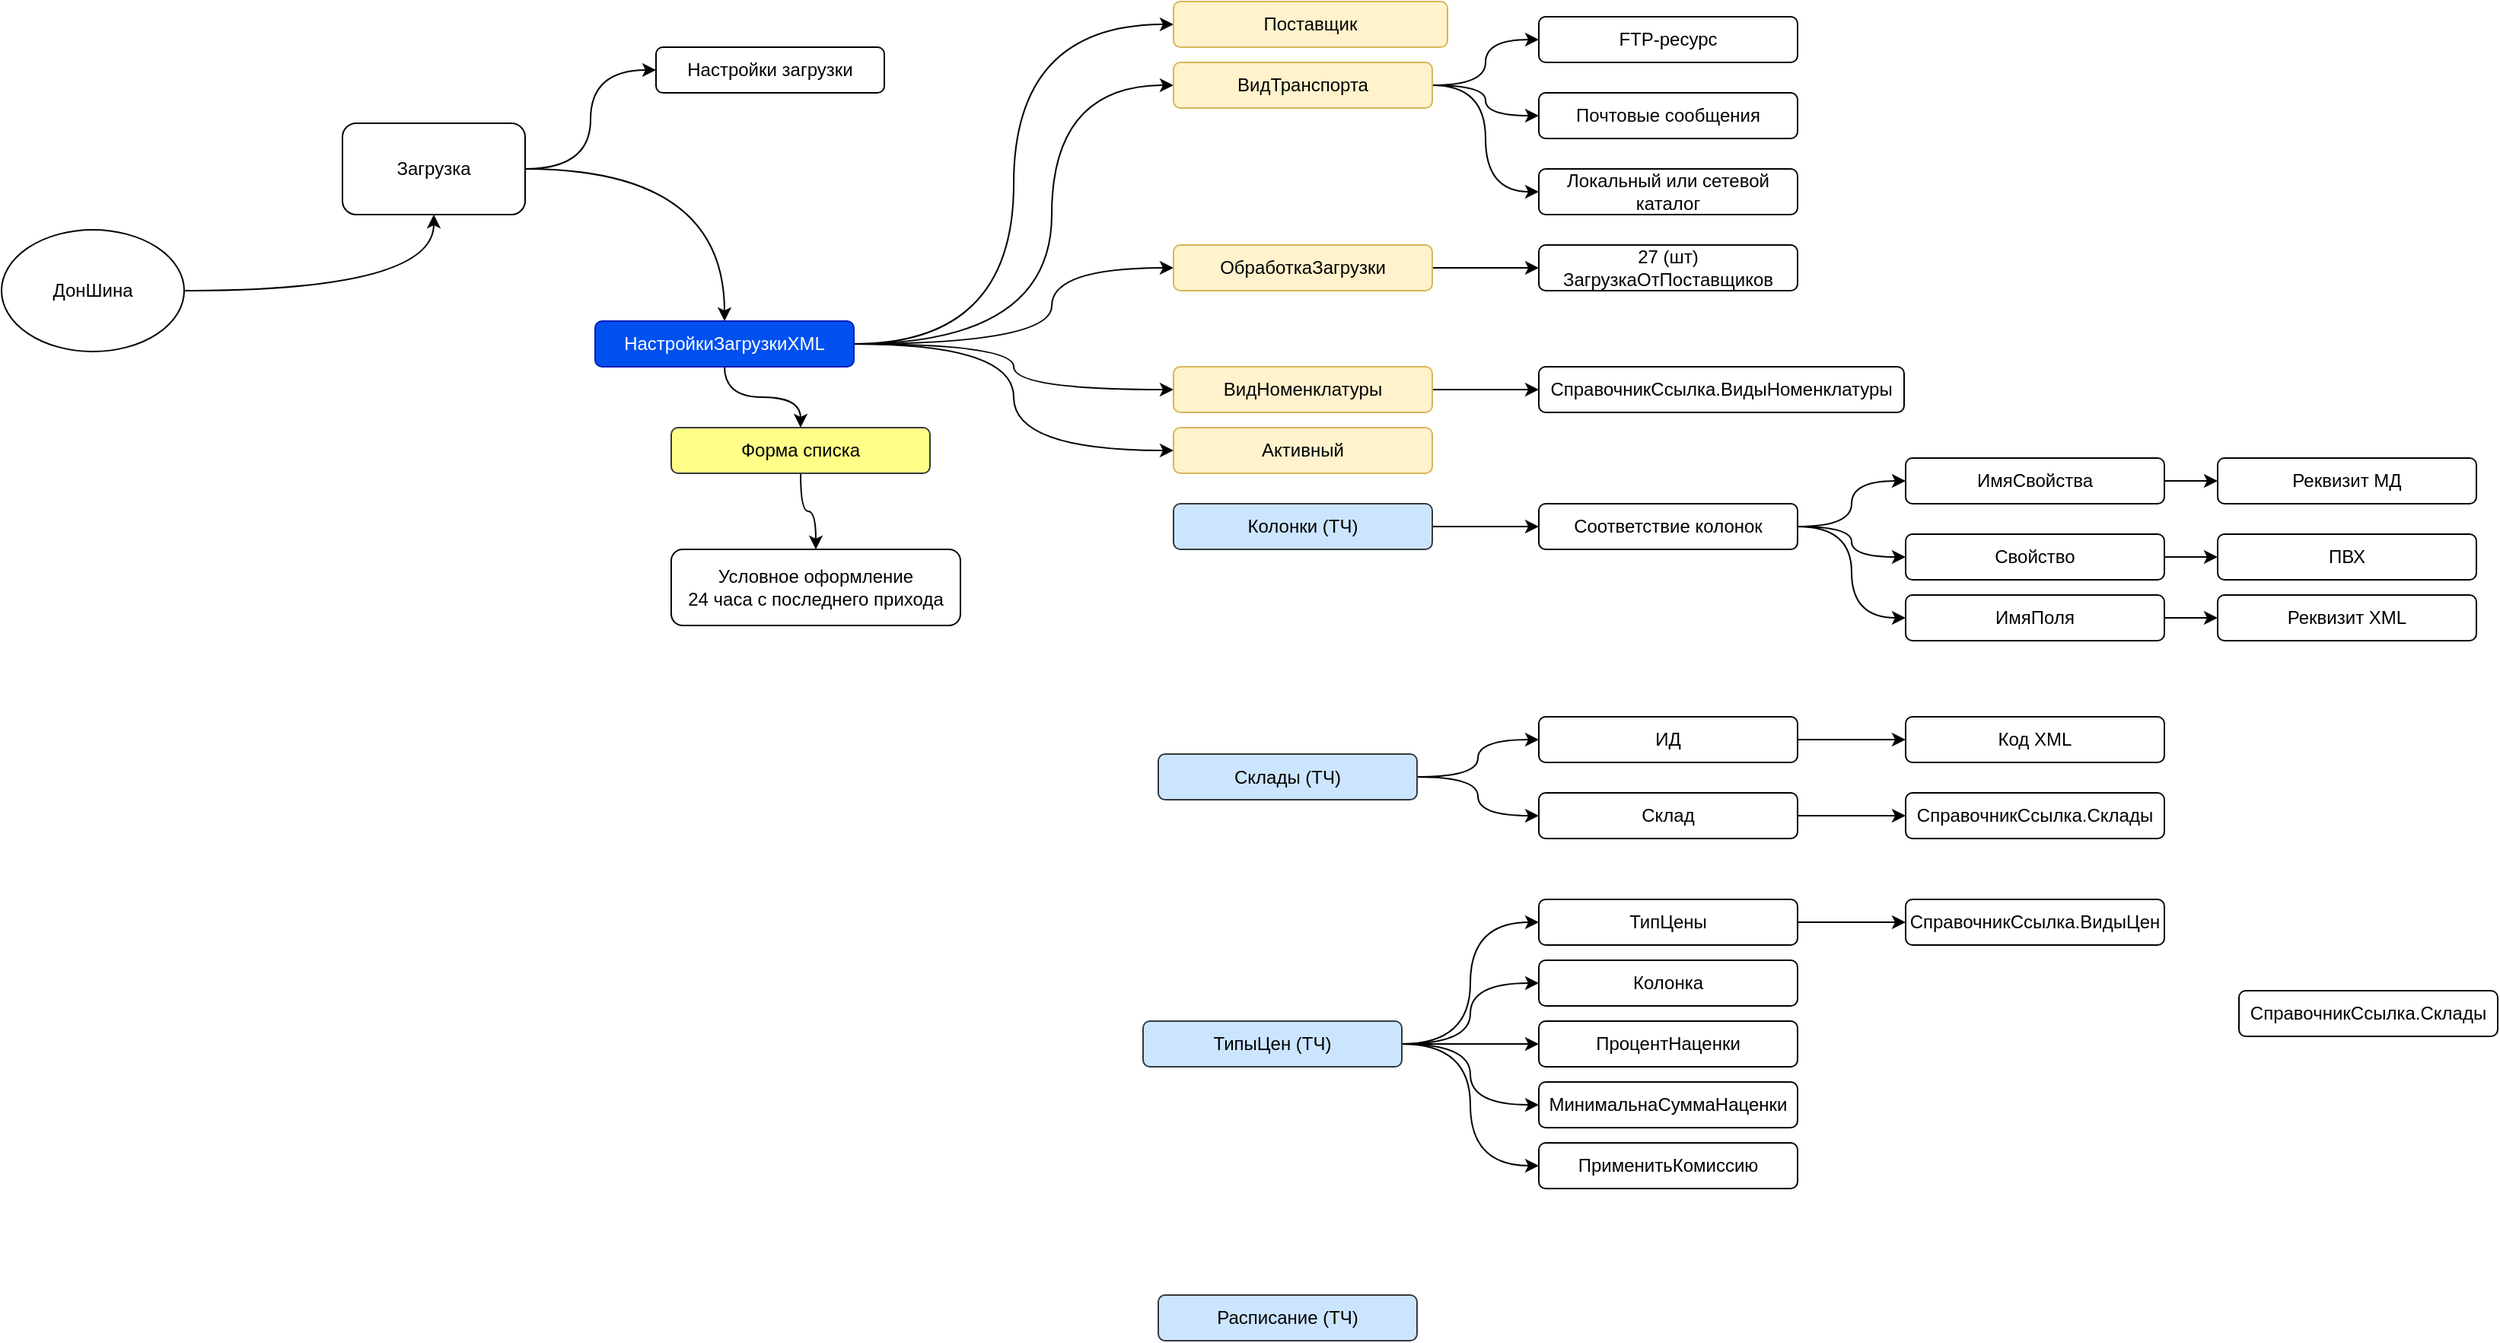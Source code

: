 <mxfile version="28.2.5">
  <diagram name="Страница — 1" id="MQuCKsTkF0hV8LhLmS5N">
    <mxGraphModel dx="1715" dy="930" grid="1" gridSize="10" guides="1" tooltips="1" connect="1" arrows="1" fold="1" page="1" pageScale="1" pageWidth="827" pageHeight="1169" math="0" shadow="0">
      <root>
        <mxCell id="0" />
        <mxCell id="1" parent="0" />
        <mxCell id="EHXcdM6yGb4Hflx0Ipde-5" value="" style="edgeStyle=orthogonalEdgeStyle;rounded=0;orthogonalLoop=1;jettySize=auto;html=1;curved=1;" edge="1" parent="1" source="EHXcdM6yGb4Hflx0Ipde-1" target="EHXcdM6yGb4Hflx0Ipde-4">
          <mxGeometry relative="1" as="geometry" />
        </mxCell>
        <mxCell id="EHXcdM6yGb4Hflx0Ipde-1" value="ДонШина" style="ellipse;whiteSpace=wrap;html=1;" vertex="1" parent="1">
          <mxGeometry x="190" y="240" width="120" height="80" as="geometry" />
        </mxCell>
        <mxCell id="EHXcdM6yGb4Hflx0Ipde-2" value="Настройки загрузки" style="rounded=1;whiteSpace=wrap;html=1;" vertex="1" parent="1">
          <mxGeometry x="620" y="120" width="150" height="30" as="geometry" />
        </mxCell>
        <mxCell id="EHXcdM6yGb4Hflx0Ipde-10" value="" style="edgeStyle=orthogonalEdgeStyle;rounded=0;orthogonalLoop=1;jettySize=auto;html=1;curved=1;entryX=0;entryY=0.5;entryDx=0;entryDy=0;" edge="1" parent="1" source="EHXcdM6yGb4Hflx0Ipde-3" target="EHXcdM6yGb4Hflx0Ipde-8">
          <mxGeometry relative="1" as="geometry" />
        </mxCell>
        <mxCell id="EHXcdM6yGb4Hflx0Ipde-32" style="edgeStyle=orthogonalEdgeStyle;rounded=0;orthogonalLoop=1;jettySize=auto;html=1;curved=1;" edge="1" parent="1" source="EHXcdM6yGb4Hflx0Ipde-3" target="EHXcdM6yGb4Hflx0Ipde-15">
          <mxGeometry relative="1" as="geometry" />
        </mxCell>
        <mxCell id="EHXcdM6yGb4Hflx0Ipde-33" style="edgeStyle=orthogonalEdgeStyle;rounded=0;orthogonalLoop=1;jettySize=auto;html=1;entryX=0;entryY=0.5;entryDx=0;entryDy=0;curved=1;" edge="1" parent="1" source="EHXcdM6yGb4Hflx0Ipde-3" target="EHXcdM6yGb4Hflx0Ipde-11">
          <mxGeometry relative="1" as="geometry">
            <Array as="points">
              <mxPoint x="880" y="315" />
              <mxPoint x="880" y="145" />
            </Array>
          </mxGeometry>
        </mxCell>
        <mxCell id="EHXcdM6yGb4Hflx0Ipde-34" style="edgeStyle=orthogonalEdgeStyle;rounded=0;orthogonalLoop=1;jettySize=auto;html=1;entryX=0;entryY=0.5;entryDx=0;entryDy=0;curved=1;" edge="1" parent="1" source="EHXcdM6yGb4Hflx0Ipde-3" target="EHXcdM6yGb4Hflx0Ipde-16">
          <mxGeometry relative="1" as="geometry">
            <Array as="points">
              <mxPoint x="880" y="315" />
              <mxPoint x="880" y="265" />
            </Array>
          </mxGeometry>
        </mxCell>
        <mxCell id="EHXcdM6yGb4Hflx0Ipde-35" style="edgeStyle=orthogonalEdgeStyle;rounded=0;orthogonalLoop=1;jettySize=auto;html=1;curved=1;" edge="1" parent="1" source="EHXcdM6yGb4Hflx0Ipde-3" target="EHXcdM6yGb4Hflx0Ipde-13">
          <mxGeometry relative="1" as="geometry" />
        </mxCell>
        <mxCell id="EHXcdM6yGb4Hflx0Ipde-36" style="edgeStyle=orthogonalEdgeStyle;rounded=0;orthogonalLoop=1;jettySize=auto;html=1;entryX=0;entryY=0.5;entryDx=0;entryDy=0;curved=1;" edge="1" parent="1" source="EHXcdM6yGb4Hflx0Ipde-3" target="EHXcdM6yGb4Hflx0Ipde-14">
          <mxGeometry relative="1" as="geometry" />
        </mxCell>
        <mxCell id="EHXcdM6yGb4Hflx0Ipde-3" value="НастройкиЗагрузкиXML" style="rounded=1;whiteSpace=wrap;html=1;fillColor=#0050ef;fontColor=#ffffff;strokeColor=#001DBC;" vertex="1" parent="1">
          <mxGeometry x="580" y="300" width="170" height="30" as="geometry" />
        </mxCell>
        <mxCell id="EHXcdM6yGb4Hflx0Ipde-6" style="edgeStyle=orthogonalEdgeStyle;rounded=0;orthogonalLoop=1;jettySize=auto;html=1;entryX=0;entryY=0.5;entryDx=0;entryDy=0;curved=1;" edge="1" parent="1" source="EHXcdM6yGb4Hflx0Ipde-4" target="EHXcdM6yGb4Hflx0Ipde-2">
          <mxGeometry relative="1" as="geometry" />
        </mxCell>
        <mxCell id="EHXcdM6yGb4Hflx0Ipde-7" style="edgeStyle=orthogonalEdgeStyle;rounded=0;orthogonalLoop=1;jettySize=auto;html=1;curved=1;" edge="1" parent="1" source="EHXcdM6yGb4Hflx0Ipde-4" target="EHXcdM6yGb4Hflx0Ipde-3">
          <mxGeometry relative="1" as="geometry" />
        </mxCell>
        <mxCell id="EHXcdM6yGb4Hflx0Ipde-4" value="Загрузка" style="rounded=1;whiteSpace=wrap;html=1;" vertex="1" parent="1">
          <mxGeometry x="414" y="170" width="120" height="60" as="geometry" />
        </mxCell>
        <mxCell id="EHXcdM6yGb4Hflx0Ipde-8" value="Поставщик" style="rounded=1;whiteSpace=wrap;html=1;fillColor=#fff2cc;strokeColor=#d6b656;" vertex="1" parent="1">
          <mxGeometry x="960" y="90" width="180" height="30" as="geometry" />
        </mxCell>
        <mxCell id="EHXcdM6yGb4Hflx0Ipde-18" value="" style="edgeStyle=orthogonalEdgeStyle;rounded=0;orthogonalLoop=1;jettySize=auto;html=1;curved=1;" edge="1" parent="1" source="EHXcdM6yGb4Hflx0Ipde-11" target="EHXcdM6yGb4Hflx0Ipde-17">
          <mxGeometry relative="1" as="geometry" />
        </mxCell>
        <mxCell id="EHXcdM6yGb4Hflx0Ipde-21" style="edgeStyle=orthogonalEdgeStyle;rounded=0;orthogonalLoop=1;jettySize=auto;html=1;entryX=0;entryY=0.5;entryDx=0;entryDy=0;curved=1;" edge="1" parent="1" source="EHXcdM6yGb4Hflx0Ipde-11" target="EHXcdM6yGb4Hflx0Ipde-19">
          <mxGeometry relative="1" as="geometry" />
        </mxCell>
        <mxCell id="EHXcdM6yGb4Hflx0Ipde-22" style="edgeStyle=orthogonalEdgeStyle;rounded=0;orthogonalLoop=1;jettySize=auto;html=1;entryX=0;entryY=0.5;entryDx=0;entryDy=0;curved=1;" edge="1" parent="1" source="EHXcdM6yGb4Hflx0Ipde-11" target="EHXcdM6yGb4Hflx0Ipde-20">
          <mxGeometry relative="1" as="geometry" />
        </mxCell>
        <mxCell id="EHXcdM6yGb4Hflx0Ipde-11" value="ВидТранспорта" style="rounded=1;whiteSpace=wrap;html=1;fillColor=#fff2cc;strokeColor=#d6b656;" vertex="1" parent="1">
          <mxGeometry x="960" y="130" width="170" height="30" as="geometry" />
        </mxCell>
        <mxCell id="EHXcdM6yGb4Hflx0Ipde-29" style="edgeStyle=orthogonalEdgeStyle;rounded=0;orthogonalLoop=1;jettySize=auto;html=1;entryX=0;entryY=0.5;entryDx=0;entryDy=0;" edge="1" parent="1" source="EHXcdM6yGb4Hflx0Ipde-13" target="EHXcdM6yGb4Hflx0Ipde-28">
          <mxGeometry relative="1" as="geometry" />
        </mxCell>
        <mxCell id="EHXcdM6yGb4Hflx0Ipde-13" value="ВидНоменклатуры" style="rounded=1;whiteSpace=wrap;html=1;fillColor=#fff2cc;strokeColor=#d6b656;" vertex="1" parent="1">
          <mxGeometry x="960" y="330" width="170" height="30" as="geometry" />
        </mxCell>
        <mxCell id="EHXcdM6yGb4Hflx0Ipde-14" value="Активный" style="rounded=1;whiteSpace=wrap;html=1;fillColor=#fff2cc;strokeColor=#d6b656;" vertex="1" parent="1">
          <mxGeometry x="960" y="370" width="170" height="30" as="geometry" />
        </mxCell>
        <mxCell id="EHXcdM6yGb4Hflx0Ipde-31" value="" style="edgeStyle=orthogonalEdgeStyle;rounded=0;orthogonalLoop=1;jettySize=auto;html=1;curved=1;" edge="1" parent="1" source="EHXcdM6yGb4Hflx0Ipde-15" target="EHXcdM6yGb4Hflx0Ipde-30">
          <mxGeometry relative="1" as="geometry" />
        </mxCell>
        <mxCell id="EHXcdM6yGb4Hflx0Ipde-15" value="Форма списка" style="rounded=1;whiteSpace=wrap;html=1;fillColor=#ffff88;strokeColor=#36393d;" vertex="1" parent="1">
          <mxGeometry x="630" y="370" width="170" height="30" as="geometry" />
        </mxCell>
        <mxCell id="EHXcdM6yGb4Hflx0Ipde-26" style="edgeStyle=orthogonalEdgeStyle;rounded=0;orthogonalLoop=1;jettySize=auto;html=1;" edge="1" parent="1" source="EHXcdM6yGb4Hflx0Ipde-16" target="EHXcdM6yGb4Hflx0Ipde-25">
          <mxGeometry relative="1" as="geometry" />
        </mxCell>
        <mxCell id="EHXcdM6yGb4Hflx0Ipde-16" value="ОбработкаЗагрузки" style="rounded=1;whiteSpace=wrap;html=1;fillColor=#fff2cc;strokeColor=#d6b656;" vertex="1" parent="1">
          <mxGeometry x="960" y="250" width="170" height="30" as="geometry" />
        </mxCell>
        <mxCell id="EHXcdM6yGb4Hflx0Ipde-17" value="FTP-ресурс" style="rounded=1;whiteSpace=wrap;html=1;" vertex="1" parent="1">
          <mxGeometry x="1200" y="100" width="170" height="30" as="geometry" />
        </mxCell>
        <mxCell id="EHXcdM6yGb4Hflx0Ipde-19" value="Почтовые сообщения" style="rounded=1;whiteSpace=wrap;html=1;" vertex="1" parent="1">
          <mxGeometry x="1200" y="150" width="170" height="30" as="geometry" />
        </mxCell>
        <mxCell id="EHXcdM6yGb4Hflx0Ipde-20" value="Локальный или сетевой каталог" style="rounded=1;whiteSpace=wrap;html=1;" vertex="1" parent="1">
          <mxGeometry x="1200" y="200" width="170" height="30" as="geometry" />
        </mxCell>
        <mxCell id="EHXcdM6yGb4Hflx0Ipde-25" value="27 (шт)&lt;br&gt;ЗагрузкаОтПоставщиков" style="rounded=1;whiteSpace=wrap;html=1;" vertex="1" parent="1">
          <mxGeometry x="1200" y="250" width="170" height="30" as="geometry" />
        </mxCell>
        <mxCell id="EHXcdM6yGb4Hflx0Ipde-28" value="СправочникСсылка.ВидыНоменклатуры" style="rounded=1;whiteSpace=wrap;html=1;" vertex="1" parent="1">
          <mxGeometry x="1200" y="330" width="240" height="30" as="geometry" />
        </mxCell>
        <mxCell id="EHXcdM6yGb4Hflx0Ipde-30" value="Условное оформление&lt;div&gt;24 часа с последнего прихода&lt;/div&gt;" style="rounded=1;whiteSpace=wrap;html=1;" vertex="1" parent="1">
          <mxGeometry x="630" y="450" width="190" height="50" as="geometry" />
        </mxCell>
        <mxCell id="EHXcdM6yGb4Hflx0Ipde-37" value="Расписание (ТЧ)" style="rounded=1;whiteSpace=wrap;html=1;fillColor=#cce5ff;strokeColor=#36393d;" vertex="1" parent="1">
          <mxGeometry x="950" y="940" width="170" height="30" as="geometry" />
        </mxCell>
        <mxCell id="EHXcdM6yGb4Hflx0Ipde-44" value="" style="edgeStyle=orthogonalEdgeStyle;rounded=0;orthogonalLoop=1;jettySize=auto;html=1;" edge="1" parent="1" source="EHXcdM6yGb4Hflx0Ipde-40" target="EHXcdM6yGb4Hflx0Ipde-43">
          <mxGeometry relative="1" as="geometry" />
        </mxCell>
        <mxCell id="EHXcdM6yGb4Hflx0Ipde-40" value="Колонки (ТЧ)" style="rounded=1;whiteSpace=wrap;html=1;fillColor=#cce5ff;strokeColor=#36393d;" vertex="1" parent="1">
          <mxGeometry x="960" y="420" width="170" height="30" as="geometry" />
        </mxCell>
        <mxCell id="EHXcdM6yGb4Hflx0Ipde-74" style="edgeStyle=orthogonalEdgeStyle;rounded=0;orthogonalLoop=1;jettySize=auto;html=1;entryX=0;entryY=0.5;entryDx=0;entryDy=0;curved=1;" edge="1" parent="1" source="EHXcdM6yGb4Hflx0Ipde-41" target="EHXcdM6yGb4Hflx0Ipde-60">
          <mxGeometry relative="1" as="geometry" />
        </mxCell>
        <mxCell id="EHXcdM6yGb4Hflx0Ipde-75" style="edgeStyle=orthogonalEdgeStyle;rounded=0;orthogonalLoop=1;jettySize=auto;html=1;entryX=0;entryY=0.5;entryDx=0;entryDy=0;curved=1;" edge="1" parent="1" source="EHXcdM6yGb4Hflx0Ipde-41" target="EHXcdM6yGb4Hflx0Ipde-59">
          <mxGeometry relative="1" as="geometry" />
        </mxCell>
        <mxCell id="EHXcdM6yGb4Hflx0Ipde-76" style="edgeStyle=orthogonalEdgeStyle;rounded=0;orthogonalLoop=1;jettySize=auto;html=1;entryX=0;entryY=0.5;entryDx=0;entryDy=0;curved=1;" edge="1" parent="1" source="EHXcdM6yGb4Hflx0Ipde-41" target="EHXcdM6yGb4Hflx0Ipde-58">
          <mxGeometry relative="1" as="geometry" />
        </mxCell>
        <mxCell id="EHXcdM6yGb4Hflx0Ipde-77" style="edgeStyle=orthogonalEdgeStyle;rounded=0;orthogonalLoop=1;jettySize=auto;html=1;entryX=0;entryY=0.5;entryDx=0;entryDy=0;curved=1;" edge="1" parent="1" source="EHXcdM6yGb4Hflx0Ipde-41" target="EHXcdM6yGb4Hflx0Ipde-72">
          <mxGeometry relative="1" as="geometry" />
        </mxCell>
        <mxCell id="EHXcdM6yGb4Hflx0Ipde-78" style="edgeStyle=orthogonalEdgeStyle;rounded=0;orthogonalLoop=1;jettySize=auto;html=1;entryX=0;entryY=0.5;entryDx=0;entryDy=0;curved=1;" edge="1" parent="1" source="EHXcdM6yGb4Hflx0Ipde-41" target="EHXcdM6yGb4Hflx0Ipde-71">
          <mxGeometry relative="1" as="geometry" />
        </mxCell>
        <mxCell id="EHXcdM6yGb4Hflx0Ipde-41" value="ТипыЦен (ТЧ)" style="rounded=1;whiteSpace=wrap;html=1;fillColor=#cce5ff;strokeColor=#36393d;" vertex="1" parent="1">
          <mxGeometry x="940" y="760" width="170" height="30" as="geometry" />
        </mxCell>
        <mxCell id="EHXcdM6yGb4Hflx0Ipde-65" style="edgeStyle=orthogonalEdgeStyle;rounded=0;orthogonalLoop=1;jettySize=auto;html=1;entryX=0;entryY=0.5;entryDx=0;entryDy=0;curved=1;" edge="1" parent="1" source="EHXcdM6yGb4Hflx0Ipde-42" target="EHXcdM6yGb4Hflx0Ipde-63">
          <mxGeometry relative="1" as="geometry" />
        </mxCell>
        <mxCell id="EHXcdM6yGb4Hflx0Ipde-66" style="edgeStyle=orthogonalEdgeStyle;rounded=0;orthogonalLoop=1;jettySize=auto;html=1;entryX=0;entryY=0.5;entryDx=0;entryDy=0;curved=1;" edge="1" parent="1" source="EHXcdM6yGb4Hflx0Ipde-42" target="EHXcdM6yGb4Hflx0Ipde-64">
          <mxGeometry relative="1" as="geometry" />
        </mxCell>
        <mxCell id="EHXcdM6yGb4Hflx0Ipde-42" value="Склады (ТЧ)" style="rounded=1;whiteSpace=wrap;html=1;fillColor=#cce5ff;strokeColor=#36393d;" vertex="1" parent="1">
          <mxGeometry x="950" y="584.5" width="170" height="30" as="geometry" />
        </mxCell>
        <mxCell id="EHXcdM6yGb4Hflx0Ipde-46" value="" style="edgeStyle=orthogonalEdgeStyle;rounded=0;orthogonalLoop=1;jettySize=auto;html=1;curved=1;" edge="1" parent="1" source="EHXcdM6yGb4Hflx0Ipde-43" target="EHXcdM6yGb4Hflx0Ipde-45">
          <mxGeometry relative="1" as="geometry" />
        </mxCell>
        <mxCell id="EHXcdM6yGb4Hflx0Ipde-48" style="edgeStyle=orthogonalEdgeStyle;rounded=0;orthogonalLoop=1;jettySize=auto;html=1;entryX=0;entryY=0.5;entryDx=0;entryDy=0;curved=1;" edge="1" parent="1" source="EHXcdM6yGb4Hflx0Ipde-43" target="EHXcdM6yGb4Hflx0Ipde-47">
          <mxGeometry relative="1" as="geometry" />
        </mxCell>
        <mxCell id="EHXcdM6yGb4Hflx0Ipde-50" style="edgeStyle=orthogonalEdgeStyle;rounded=0;orthogonalLoop=1;jettySize=auto;html=1;entryX=0;entryY=0.5;entryDx=0;entryDy=0;curved=1;" edge="1" parent="1" source="EHXcdM6yGb4Hflx0Ipde-43" target="EHXcdM6yGb4Hflx0Ipde-49">
          <mxGeometry relative="1" as="geometry" />
        </mxCell>
        <mxCell id="EHXcdM6yGb4Hflx0Ipde-43" value="Соответствие колонок" style="rounded=1;whiteSpace=wrap;html=1;" vertex="1" parent="1">
          <mxGeometry x="1200" y="420" width="170" height="30" as="geometry" />
        </mxCell>
        <mxCell id="EHXcdM6yGb4Hflx0Ipde-52" value="" style="edgeStyle=orthogonalEdgeStyle;rounded=0;orthogonalLoop=1;jettySize=auto;html=1;" edge="1" parent="1" source="EHXcdM6yGb4Hflx0Ipde-45" target="EHXcdM6yGb4Hflx0Ipde-51">
          <mxGeometry relative="1" as="geometry" />
        </mxCell>
        <mxCell id="EHXcdM6yGb4Hflx0Ipde-45" value="ИмяСвойства" style="rounded=1;whiteSpace=wrap;html=1;" vertex="1" parent="1">
          <mxGeometry x="1441" y="390" width="170" height="30" as="geometry" />
        </mxCell>
        <mxCell id="EHXcdM6yGb4Hflx0Ipde-56" style="edgeStyle=orthogonalEdgeStyle;rounded=0;orthogonalLoop=1;jettySize=auto;html=1;" edge="1" parent="1" source="EHXcdM6yGb4Hflx0Ipde-47" target="EHXcdM6yGb4Hflx0Ipde-54">
          <mxGeometry relative="1" as="geometry" />
        </mxCell>
        <mxCell id="EHXcdM6yGb4Hflx0Ipde-47" value="Свойство" style="rounded=1;whiteSpace=wrap;html=1;" vertex="1" parent="1">
          <mxGeometry x="1441" y="440" width="170" height="30" as="geometry" />
        </mxCell>
        <mxCell id="EHXcdM6yGb4Hflx0Ipde-57" style="edgeStyle=orthogonalEdgeStyle;rounded=0;orthogonalLoop=1;jettySize=auto;html=1;" edge="1" parent="1" source="EHXcdM6yGb4Hflx0Ipde-49" target="EHXcdM6yGb4Hflx0Ipde-55">
          <mxGeometry relative="1" as="geometry" />
        </mxCell>
        <mxCell id="EHXcdM6yGb4Hflx0Ipde-49" value="ИмяПоля" style="rounded=1;whiteSpace=wrap;html=1;" vertex="1" parent="1">
          <mxGeometry x="1441" y="480" width="170" height="30" as="geometry" />
        </mxCell>
        <mxCell id="EHXcdM6yGb4Hflx0Ipde-51" value="Реквизит МД" style="rounded=1;whiteSpace=wrap;html=1;" vertex="1" parent="1">
          <mxGeometry x="1646" y="390" width="170" height="30" as="geometry" />
        </mxCell>
        <mxCell id="EHXcdM6yGb4Hflx0Ipde-54" value="ПВХ" style="rounded=1;whiteSpace=wrap;html=1;" vertex="1" parent="1">
          <mxGeometry x="1646" y="440" width="170" height="30" as="geometry" />
        </mxCell>
        <mxCell id="EHXcdM6yGb4Hflx0Ipde-55" value="Реквизит XML" style="rounded=1;whiteSpace=wrap;html=1;" vertex="1" parent="1">
          <mxGeometry x="1646" y="480" width="170" height="30" as="geometry" />
        </mxCell>
        <mxCell id="EHXcdM6yGb4Hflx0Ipde-58" value="ПроцентНаценки" style="rounded=1;whiteSpace=wrap;html=1;" vertex="1" parent="1">
          <mxGeometry x="1200" y="760" width="170" height="30" as="geometry" />
        </mxCell>
        <mxCell id="EHXcdM6yGb4Hflx0Ipde-59" value="Колонка" style="rounded=1;whiteSpace=wrap;html=1;" vertex="1" parent="1">
          <mxGeometry x="1200" y="720" width="170" height="30" as="geometry" />
        </mxCell>
        <mxCell id="EHXcdM6yGb4Hflx0Ipde-73" style="edgeStyle=orthogonalEdgeStyle;rounded=0;orthogonalLoop=1;jettySize=auto;html=1;" edge="1" parent="1" source="EHXcdM6yGb4Hflx0Ipde-60" target="EHXcdM6yGb4Hflx0Ipde-69">
          <mxGeometry relative="1" as="geometry" />
        </mxCell>
        <mxCell id="EHXcdM6yGb4Hflx0Ipde-60" value="ТипЦены" style="rounded=1;whiteSpace=wrap;html=1;" vertex="1" parent="1">
          <mxGeometry x="1200" y="680" width="170" height="30" as="geometry" />
        </mxCell>
        <mxCell id="EHXcdM6yGb4Hflx0Ipde-61" value="СправочникСсылка.Склады" style="rounded=1;whiteSpace=wrap;html=1;" vertex="1" parent="1">
          <mxGeometry x="1441" y="610" width="170" height="30" as="geometry" />
        </mxCell>
        <mxCell id="EHXcdM6yGb4Hflx0Ipde-62" value="Код XML" style="rounded=1;whiteSpace=wrap;html=1;" vertex="1" parent="1">
          <mxGeometry x="1441" y="560" width="170" height="30" as="geometry" />
        </mxCell>
        <mxCell id="EHXcdM6yGb4Hflx0Ipde-67" style="edgeStyle=orthogonalEdgeStyle;rounded=0;orthogonalLoop=1;jettySize=auto;html=1;entryX=0;entryY=0.5;entryDx=0;entryDy=0;" edge="1" parent="1" source="EHXcdM6yGb4Hflx0Ipde-63" target="EHXcdM6yGb4Hflx0Ipde-62">
          <mxGeometry relative="1" as="geometry" />
        </mxCell>
        <mxCell id="EHXcdM6yGb4Hflx0Ipde-63" value="ИД" style="rounded=1;whiteSpace=wrap;html=1;" vertex="1" parent="1">
          <mxGeometry x="1200" y="560" width="170" height="30" as="geometry" />
        </mxCell>
        <mxCell id="EHXcdM6yGb4Hflx0Ipde-68" style="edgeStyle=orthogonalEdgeStyle;rounded=0;orthogonalLoop=1;jettySize=auto;html=1;entryX=0;entryY=0.5;entryDx=0;entryDy=0;" edge="1" parent="1" source="EHXcdM6yGb4Hflx0Ipde-64" target="EHXcdM6yGb4Hflx0Ipde-61">
          <mxGeometry relative="1" as="geometry" />
        </mxCell>
        <mxCell id="EHXcdM6yGb4Hflx0Ipde-64" value="Склад" style="rounded=1;whiteSpace=wrap;html=1;" vertex="1" parent="1">
          <mxGeometry x="1200" y="610" width="170" height="30" as="geometry" />
        </mxCell>
        <mxCell id="EHXcdM6yGb4Hflx0Ipde-69" value="СправочникСсылка.ВидыЦен" style="rounded=1;whiteSpace=wrap;html=1;" vertex="1" parent="1">
          <mxGeometry x="1441" y="680" width="170" height="30" as="geometry" />
        </mxCell>
        <mxCell id="EHXcdM6yGb4Hflx0Ipde-70" value="СправочникСсылка.Склады" style="rounded=1;whiteSpace=wrap;html=1;" vertex="1" parent="1">
          <mxGeometry x="1660" y="740" width="170" height="30" as="geometry" />
        </mxCell>
        <mxCell id="EHXcdM6yGb4Hflx0Ipde-71" value="ПрименитьКомиссию" style="rounded=1;whiteSpace=wrap;html=1;" vertex="1" parent="1">
          <mxGeometry x="1200" y="840" width="170" height="30" as="geometry" />
        </mxCell>
        <mxCell id="EHXcdM6yGb4Hflx0Ipde-72" value="МинимальнаСуммаНаценки" style="rounded=1;whiteSpace=wrap;html=1;" vertex="1" parent="1">
          <mxGeometry x="1200" y="800" width="170" height="30" as="geometry" />
        </mxCell>
      </root>
    </mxGraphModel>
  </diagram>
</mxfile>
